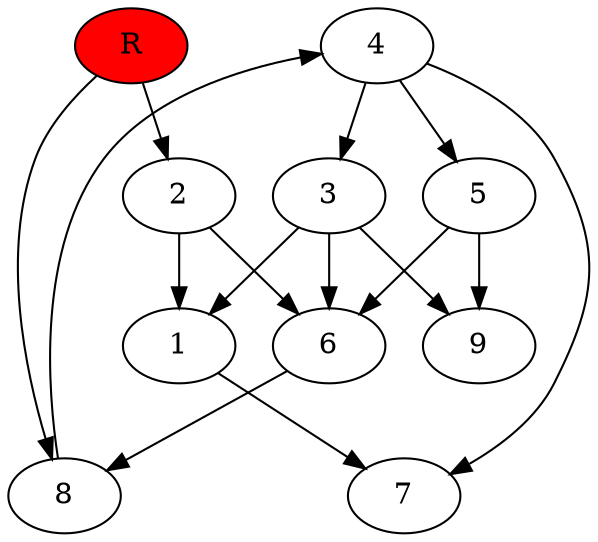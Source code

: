 digraph prb33656 {
	1
	2
	3
	4
	5
	6
	7
	8
	R [fillcolor="#ff0000" style=filled]
	1 -> 7
	2 -> 1
	2 -> 6
	3 -> 1
	3 -> 6
	3 -> 9
	4 -> 3
	4 -> 5
	4 -> 7
	5 -> 6
	5 -> 9
	6 -> 8
	8 -> 4
	R -> 2
	R -> 8
}

